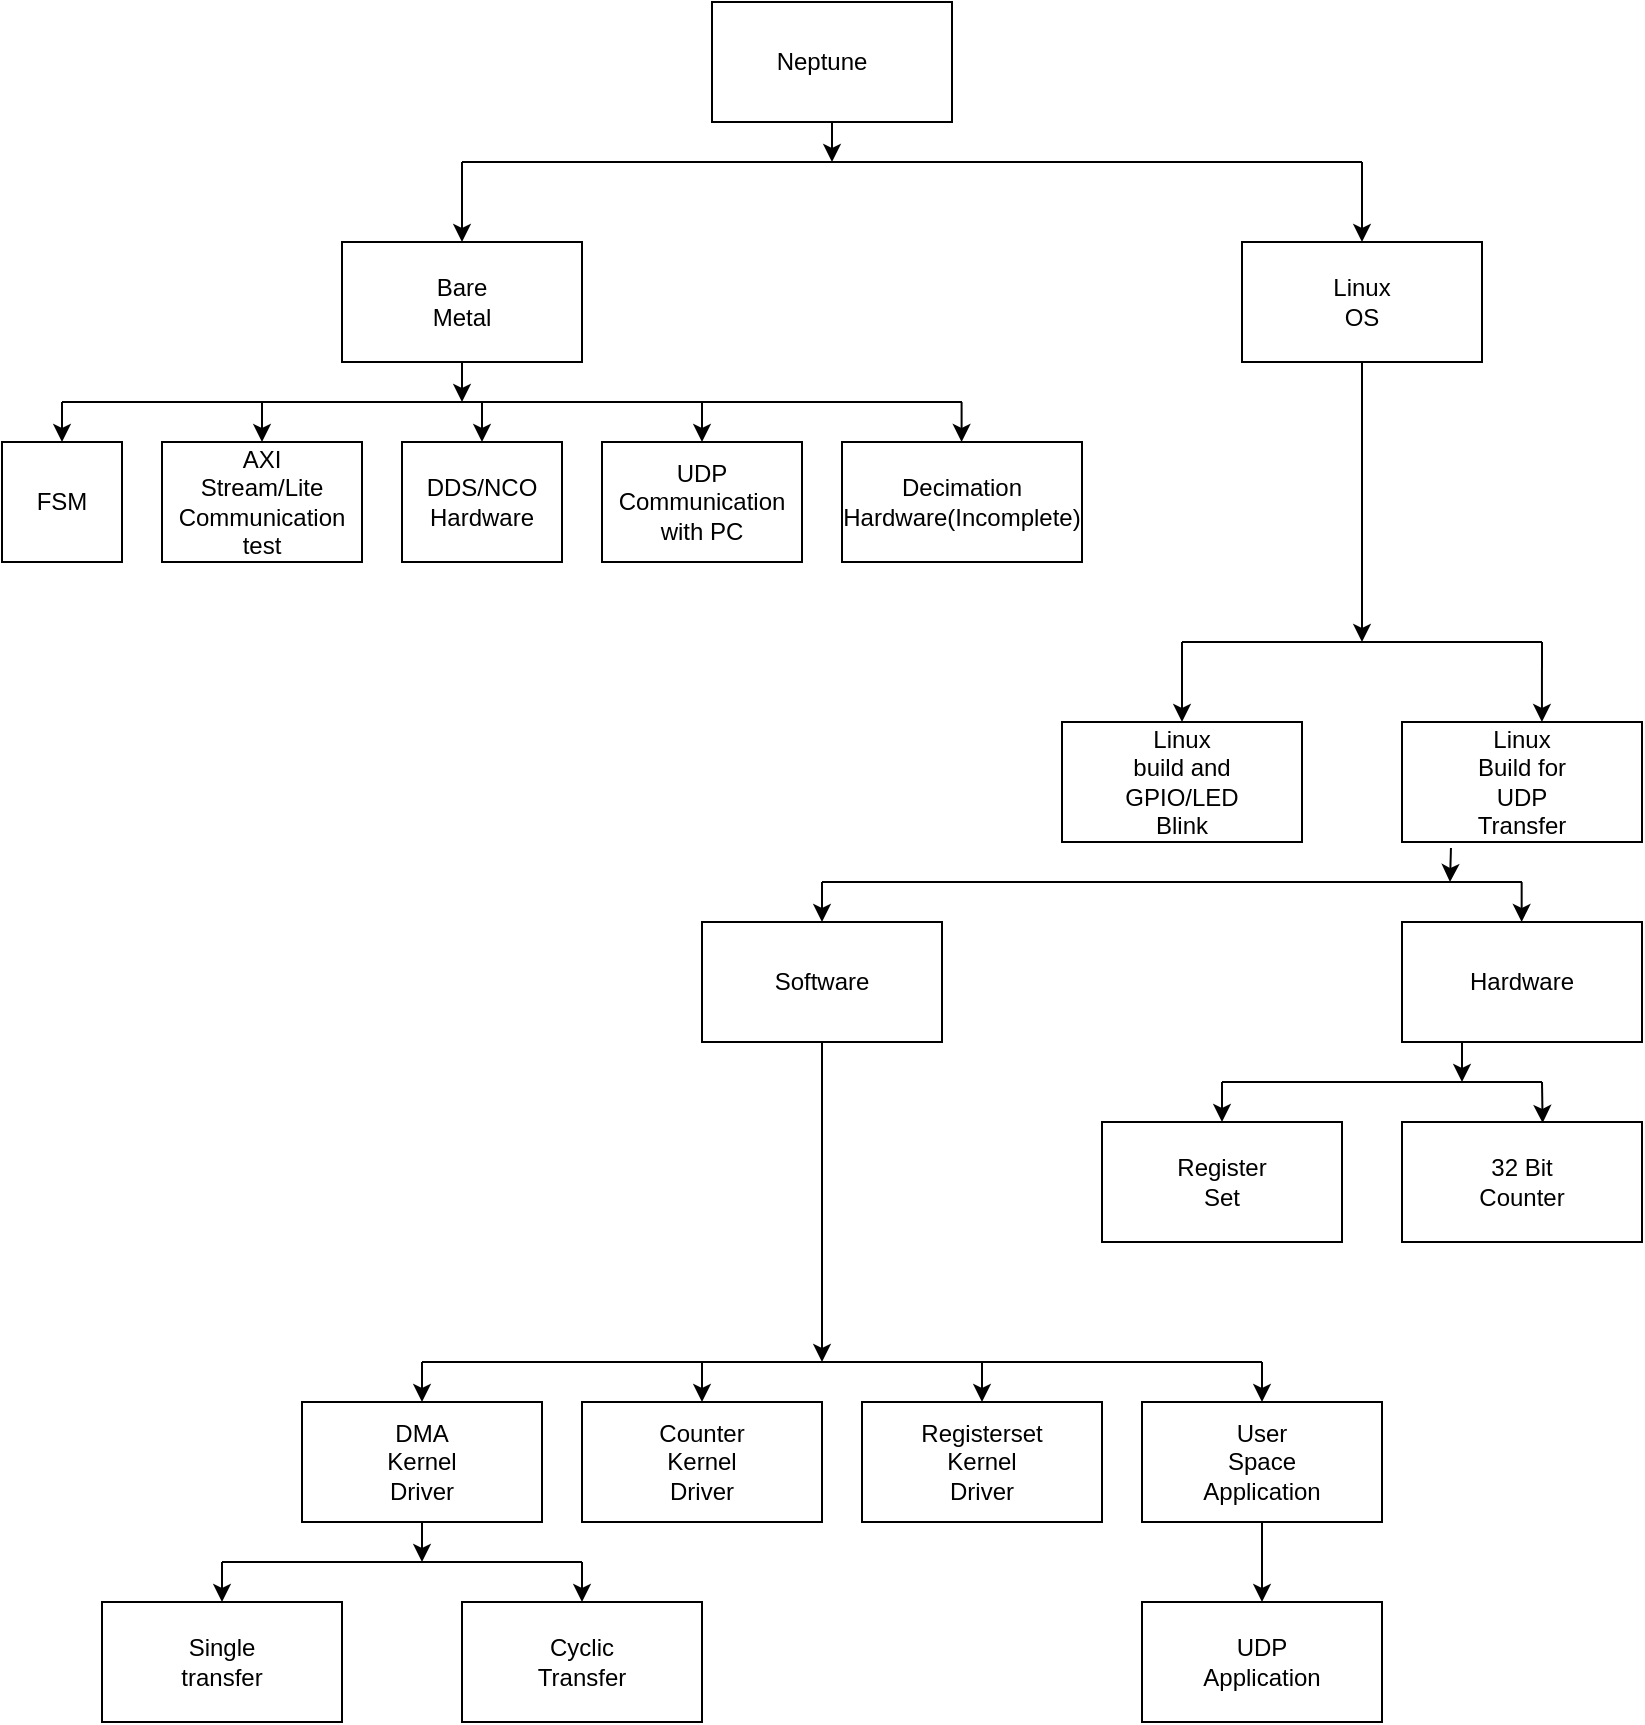 <mxfile version="12.8.1" type="github"><diagram id="zeRIoLy2cniNbFpMI7nN" name="Page-1"><mxGraphModel dx="1296" dy="722" grid="1" gridSize="10" guides="1" tooltips="1" connect="1" arrows="1" fold="1" page="1" pageScale="1" pageWidth="850" pageHeight="1100" math="0" shadow="0"><root><mxCell id="0"/><mxCell id="1" parent="0"/><mxCell id="WlZr0fKW1NxKgyJ6NG41-21" value="" style="rounded=0;whiteSpace=wrap;html=1;" vertex="1" parent="1"><mxGeometry x="710" y="500" width="120" height="60" as="geometry"/></mxCell><mxCell id="WlZr0fKW1NxKgyJ6NG41-54" value="" style="rounded=0;whiteSpace=wrap;html=1;" vertex="1" parent="1"><mxGeometry x="580" y="840" width="120" height="60" as="geometry"/></mxCell><mxCell id="WlZr0fKW1NxKgyJ6NG41-1" value="" style="rounded=0;whiteSpace=wrap;html=1;" vertex="1" parent="1"><mxGeometry x="365" y="40" width="120" height="60" as="geometry"/></mxCell><mxCell id="WlZr0fKW1NxKgyJ6NG41-2" value="" style="rounded=0;whiteSpace=wrap;html=1;" vertex="1" parent="1"><mxGeometry x="180" y="160" width="120" height="60" as="geometry"/></mxCell><mxCell id="WlZr0fKW1NxKgyJ6NG41-3" value="" style="rounded=0;whiteSpace=wrap;html=1;" vertex="1" parent="1"><mxGeometry x="630" y="160" width="120" height="60" as="geometry"/></mxCell><mxCell id="WlZr0fKW1NxKgyJ6NG41-4" value="Neptune" style="text;html=1;strokeColor=none;fillColor=none;align=center;verticalAlign=middle;whiteSpace=wrap;rounded=0;" vertex="1" parent="1"><mxGeometry x="400" y="60" width="40" height="20" as="geometry"/></mxCell><mxCell id="WlZr0fKW1NxKgyJ6NG41-5" value="Bare Metal" style="text;html=1;strokeColor=none;fillColor=none;align=center;verticalAlign=middle;whiteSpace=wrap;rounded=0;" vertex="1" parent="1"><mxGeometry x="220" y="180" width="40" height="20" as="geometry"/></mxCell><mxCell id="WlZr0fKW1NxKgyJ6NG41-6" value="Linux OS" style="text;html=1;strokeColor=none;fillColor=none;align=center;verticalAlign=middle;whiteSpace=wrap;rounded=0;" vertex="1" parent="1"><mxGeometry x="670" y="180" width="40" height="20" as="geometry"/></mxCell><mxCell id="WlZr0fKW1NxKgyJ6NG41-7" value="" style="rounded=0;whiteSpace=wrap;html=1;" vertex="1" parent="1"><mxGeometry x="10" y="260" width="60" height="60" as="geometry"/></mxCell><mxCell id="WlZr0fKW1NxKgyJ6NG41-8" value="" style="rounded=0;whiteSpace=wrap;html=1;" vertex="1" parent="1"><mxGeometry x="310" y="260" width="100" height="60" as="geometry"/></mxCell><mxCell id="WlZr0fKW1NxKgyJ6NG41-9" value="" style="rounded=0;whiteSpace=wrap;html=1;" vertex="1" parent="1"><mxGeometry x="90" y="260" width="100" height="60" as="geometry"/></mxCell><mxCell id="WlZr0fKW1NxKgyJ6NG41-10" value="FSM" style="text;html=1;strokeColor=none;fillColor=none;align=center;verticalAlign=middle;whiteSpace=wrap;rounded=0;" vertex="1" parent="1"><mxGeometry x="20" y="280" width="40" height="20" as="geometry"/></mxCell><mxCell id="WlZr0fKW1NxKgyJ6NG41-11" value="AXI Stream/Lite Communication test" style="text;html=1;strokeColor=none;fillColor=none;align=center;verticalAlign=middle;whiteSpace=wrap;rounded=0;" vertex="1" parent="1"><mxGeometry x="120" y="280" width="40" height="20" as="geometry"/></mxCell><mxCell id="WlZr0fKW1NxKgyJ6NG41-12" value="UDP Communication with PC" style="text;html=1;strokeColor=none;fillColor=none;align=center;verticalAlign=middle;whiteSpace=wrap;rounded=0;" vertex="1" parent="1"><mxGeometry x="340" y="280" width="40" height="20" as="geometry"/></mxCell><mxCell id="WlZr0fKW1NxKgyJ6NG41-13" value="" style="rounded=0;whiteSpace=wrap;html=1;" vertex="1" parent="1"><mxGeometry x="540" y="400" width="120" height="60" as="geometry"/></mxCell><mxCell id="WlZr0fKW1NxKgyJ6NG41-14" value="" style="rounded=0;whiteSpace=wrap;html=1;" vertex="1" parent="1"><mxGeometry x="710" y="400" width="120" height="60" as="geometry"/></mxCell><mxCell id="WlZr0fKW1NxKgyJ6NG41-15" value="" style="rounded=0;whiteSpace=wrap;html=1;" vertex="1" parent="1"><mxGeometry x="160" y="740" width="120" height="60" as="geometry"/></mxCell><mxCell id="WlZr0fKW1NxKgyJ6NG41-16" value="" style="rounded=0;whiteSpace=wrap;html=1;" vertex="1" parent="1"><mxGeometry x="360" y="500" width="120" height="60" as="geometry"/></mxCell><mxCell id="WlZr0fKW1NxKgyJ6NG41-17" value="" style="rounded=0;whiteSpace=wrap;html=1;" vertex="1" parent="1"><mxGeometry x="560" y="600" width="120" height="60" as="geometry"/></mxCell><mxCell id="WlZr0fKW1NxKgyJ6NG41-18" value="Linux build and GPIO/LED Blink" style="text;html=1;strokeColor=none;fillColor=none;align=center;verticalAlign=middle;whiteSpace=wrap;rounded=0;" vertex="1" parent="1"><mxGeometry x="580" y="420" width="40" height="20" as="geometry"/></mxCell><mxCell id="WlZr0fKW1NxKgyJ6NG41-19" value="Linux Build for UDP Transfer" style="text;html=1;strokeColor=none;fillColor=none;align=center;verticalAlign=middle;whiteSpace=wrap;rounded=0;" vertex="1" parent="1"><mxGeometry x="750" y="420" width="40" height="20" as="geometry"/></mxCell><mxCell id="WlZr0fKW1NxKgyJ6NG41-20" value="" style="rounded=0;whiteSpace=wrap;html=1;" vertex="1" parent="1"><mxGeometry x="710" y="600" width="120" height="60" as="geometry"/></mxCell><mxCell id="WlZr0fKW1NxKgyJ6NG41-33" value="Software" style="text;html=1;strokeColor=none;fillColor=none;align=center;verticalAlign=middle;whiteSpace=wrap;rounded=0;" vertex="1" parent="1"><mxGeometry x="400" y="520" width="40" height="20" as="geometry"/></mxCell><mxCell id="WlZr0fKW1NxKgyJ6NG41-34" value="Hardware" style="text;html=1;strokeColor=none;fillColor=none;align=center;verticalAlign=middle;whiteSpace=wrap;rounded=0;" vertex="1" parent="1"><mxGeometry x="750" y="520" width="40" height="20" as="geometry"/></mxCell><mxCell id="WlZr0fKW1NxKgyJ6NG41-35" value="Register Set" style="text;html=1;strokeColor=none;fillColor=none;align=center;verticalAlign=middle;whiteSpace=wrap;rounded=0;" vertex="1" parent="1"><mxGeometry x="600" y="620" width="40" height="20" as="geometry"/></mxCell><mxCell id="WlZr0fKW1NxKgyJ6NG41-36" value="32 Bit Counter" style="text;html=1;strokeColor=none;fillColor=none;align=center;verticalAlign=middle;whiteSpace=wrap;rounded=0;" vertex="1" parent="1"><mxGeometry x="750" y="620" width="40" height="20" as="geometry"/></mxCell><mxCell id="WlZr0fKW1NxKgyJ6NG41-37" value="DMA Kernel Driver" style="text;html=1;strokeColor=none;fillColor=none;align=center;verticalAlign=middle;whiteSpace=wrap;rounded=0;" vertex="1" parent="1"><mxGeometry x="200" y="760" width="40" height="20" as="geometry"/></mxCell><mxCell id="WlZr0fKW1NxKgyJ6NG41-40" value="" style="rounded=0;whiteSpace=wrap;html=1;" vertex="1" parent="1"><mxGeometry x="300" y="740" width="120" height="60" as="geometry"/></mxCell><mxCell id="WlZr0fKW1NxKgyJ6NG41-42" value="" style="rounded=0;whiteSpace=wrap;html=1;" vertex="1" parent="1"><mxGeometry x="440" y="740" width="120" height="60" as="geometry"/></mxCell><mxCell id="WlZr0fKW1NxKgyJ6NG41-45" value="Counter Kernel Driver" style="text;html=1;strokeColor=none;fillColor=none;align=center;verticalAlign=middle;whiteSpace=wrap;rounded=0;" vertex="1" parent="1"><mxGeometry x="340" y="760" width="40" height="20" as="geometry"/></mxCell><mxCell id="WlZr0fKW1NxKgyJ6NG41-46" value="Registerset Kernel Driver" style="text;html=1;strokeColor=none;fillColor=none;align=center;verticalAlign=middle;whiteSpace=wrap;rounded=0;" vertex="1" parent="1"><mxGeometry x="480" y="760" width="40" height="20" as="geometry"/></mxCell><mxCell id="WlZr0fKW1NxKgyJ6NG41-47" value="" style="rounded=0;whiteSpace=wrap;html=1;" vertex="1" parent="1"><mxGeometry x="580" y="740" width="120" height="60" as="geometry"/></mxCell><mxCell id="WlZr0fKW1NxKgyJ6NG41-50" value="User Space Application" style="text;html=1;strokeColor=none;fillColor=none;align=center;verticalAlign=middle;whiteSpace=wrap;rounded=0;" vertex="1" parent="1"><mxGeometry x="620" y="760" width="40" height="20" as="geometry"/></mxCell><mxCell id="WlZr0fKW1NxKgyJ6NG41-53" value="UDP Application" style="text;html=1;strokeColor=none;fillColor=none;align=center;verticalAlign=middle;whiteSpace=wrap;rounded=0;" vertex="1" parent="1"><mxGeometry x="620" y="860" width="40" height="20" as="geometry"/></mxCell><mxCell id="WlZr0fKW1NxKgyJ6NG41-56" value="" style="endArrow=classic;html=1;exitX=0.5;exitY=1;exitDx=0;exitDy=0;entryX=0.5;entryY=0;entryDx=0;entryDy=0;" edge="1" parent="1" source="WlZr0fKW1NxKgyJ6NG41-47" target="WlZr0fKW1NxKgyJ6NG41-54"><mxGeometry width="50" height="50" relative="1" as="geometry"><mxPoint x="420" y="820" as="sourcePoint"/><mxPoint x="470" y="770" as="targetPoint"/></mxGeometry></mxCell><mxCell id="WlZr0fKW1NxKgyJ6NG41-57" value="" style="rounded=0;whiteSpace=wrap;html=1;" vertex="1" parent="1"><mxGeometry x="60" y="840" width="120" height="60" as="geometry"/></mxCell><mxCell id="WlZr0fKW1NxKgyJ6NG41-58" value="" style="rounded=0;whiteSpace=wrap;html=1;" vertex="1" parent="1"><mxGeometry x="240" y="840" width="120" height="60" as="geometry"/></mxCell><mxCell id="WlZr0fKW1NxKgyJ6NG41-60" value="Cyclic Transfer" style="text;html=1;strokeColor=none;fillColor=none;align=center;verticalAlign=middle;whiteSpace=wrap;rounded=0;" vertex="1" parent="1"><mxGeometry x="280" y="860" width="40" height="20" as="geometry"/></mxCell><mxCell id="WlZr0fKW1NxKgyJ6NG41-61" value="Single transfer" style="text;html=1;strokeColor=none;fillColor=none;align=center;verticalAlign=middle;whiteSpace=wrap;rounded=0;" vertex="1" parent="1"><mxGeometry x="100" y="860" width="40" height="20" as="geometry"/></mxCell><mxCell id="WlZr0fKW1NxKgyJ6NG41-70" value="" style="rounded=0;whiteSpace=wrap;html=1;" vertex="1" parent="1"><mxGeometry x="210" y="260" width="80" height="60" as="geometry"/></mxCell><mxCell id="WlZr0fKW1NxKgyJ6NG41-72" value="DDS/NCO&lt;br&gt;Hardware" style="text;html=1;strokeColor=none;fillColor=none;align=center;verticalAlign=middle;whiteSpace=wrap;rounded=0;" vertex="1" parent="1"><mxGeometry x="230" y="280" width="40" height="20" as="geometry"/></mxCell><mxCell id="WlZr0fKW1NxKgyJ6NG41-73" value="" style="rounded=0;whiteSpace=wrap;html=1;" vertex="1" parent="1"><mxGeometry x="430" y="260" width="120" height="60" as="geometry"/></mxCell><mxCell id="WlZr0fKW1NxKgyJ6NG41-75" value="Decimation Hardware(Incomplete)" style="text;html=1;strokeColor=none;fillColor=none;align=center;verticalAlign=middle;whiteSpace=wrap;rounded=0;" vertex="1" parent="1"><mxGeometry x="470" y="280" width="40" height="20" as="geometry"/></mxCell><mxCell id="WlZr0fKW1NxKgyJ6NG41-79" value="" style="endArrow=none;html=1;" edge="1" parent="1"><mxGeometry width="50" height="50" relative="1" as="geometry"><mxPoint x="40" y="240" as="sourcePoint"/><mxPoint x="490" y="240" as="targetPoint"/><Array as="points"><mxPoint x="280" y="240"/></Array></mxGeometry></mxCell><mxCell id="WlZr0fKW1NxKgyJ6NG41-80" value="" style="endArrow=classic;html=1;" edge="1" parent="1" target="WlZr0fKW1NxKgyJ6NG41-7"><mxGeometry width="50" height="50" relative="1" as="geometry"><mxPoint x="40" y="240" as="sourcePoint"/><mxPoint x="190" y="390" as="targetPoint"/></mxGeometry></mxCell><mxCell id="WlZr0fKW1NxKgyJ6NG41-81" value="" style="endArrow=classic;html=1;" edge="1" parent="1"><mxGeometry width="50" height="50" relative="1" as="geometry"><mxPoint x="489.8" y="240" as="sourcePoint"/><mxPoint x="489.8" y="260" as="targetPoint"/></mxGeometry></mxCell><mxCell id="WlZr0fKW1NxKgyJ6NG41-82" value="" style="endArrow=classic;html=1;entryX=0.5;entryY=0;entryDx=0;entryDy=0;" edge="1" parent="1" target="WlZr0fKW1NxKgyJ6NG41-70"><mxGeometry width="50" height="50" relative="1" as="geometry"><mxPoint x="250" y="240" as="sourcePoint"/><mxPoint x="270" y="390" as="targetPoint"/></mxGeometry></mxCell><mxCell id="WlZr0fKW1NxKgyJ6NG41-83" value="" style="endArrow=classic;html=1;entryX=0.5;entryY=0;entryDx=0;entryDy=0;" edge="1" parent="1" target="WlZr0fKW1NxKgyJ6NG41-9"><mxGeometry width="50" height="50" relative="1" as="geometry"><mxPoint x="140" y="240" as="sourcePoint"/><mxPoint x="170" y="380" as="targetPoint"/></mxGeometry></mxCell><mxCell id="WlZr0fKW1NxKgyJ6NG41-84" value="" style="endArrow=classic;html=1;" edge="1" parent="1" target="WlZr0fKW1NxKgyJ6NG41-8"><mxGeometry width="50" height="50" relative="1" as="geometry"><mxPoint x="360" y="240" as="sourcePoint"/><mxPoint x="120" y="510" as="targetPoint"/></mxGeometry></mxCell><mxCell id="WlZr0fKW1NxKgyJ6NG41-85" value="" style="endArrow=classic;html=1;exitX=0.5;exitY=1;exitDx=0;exitDy=0;" edge="1" parent="1" source="WlZr0fKW1NxKgyJ6NG41-3"><mxGeometry width="50" height="50" relative="1" as="geometry"><mxPoint x="290" y="450" as="sourcePoint"/><mxPoint x="690" y="360" as="targetPoint"/></mxGeometry></mxCell><mxCell id="WlZr0fKW1NxKgyJ6NG41-86" value="" style="endArrow=none;html=1;" edge="1" parent="1"><mxGeometry width="50" height="50" relative="1" as="geometry"><mxPoint x="420" y="480" as="sourcePoint"/><mxPoint x="770" y="480" as="targetPoint"/></mxGeometry></mxCell><mxCell id="WlZr0fKW1NxKgyJ6NG41-87" value="" style="endArrow=classic;html=1;" edge="1" parent="1"><mxGeometry width="50" height="50" relative="1" as="geometry"><mxPoint x="769.83" y="480" as="sourcePoint"/><mxPoint x="769.83" y="500" as="targetPoint"/></mxGeometry></mxCell><mxCell id="WlZr0fKW1NxKgyJ6NG41-88" value="" style="endArrow=classic;html=1;entryX=0.5;entryY=0;entryDx=0;entryDy=0;" edge="1" parent="1" target="WlZr0fKW1NxKgyJ6NG41-16"><mxGeometry width="50" height="50" relative="1" as="geometry"><mxPoint x="420" y="480" as="sourcePoint"/><mxPoint x="380" y="620" as="targetPoint"/></mxGeometry></mxCell><mxCell id="WlZr0fKW1NxKgyJ6NG41-89" value="" style="endArrow=none;html=1;" edge="1" parent="1"><mxGeometry width="50" height="50" relative="1" as="geometry"><mxPoint x="600" y="360" as="sourcePoint"/><mxPoint x="780" y="360" as="targetPoint"/></mxGeometry></mxCell><mxCell id="WlZr0fKW1NxKgyJ6NG41-90" value="" style="endArrow=classic;html=1;" edge="1" parent="1"><mxGeometry width="50" height="50" relative="1" as="geometry"><mxPoint x="600" y="360" as="sourcePoint"/><mxPoint x="600" y="400" as="targetPoint"/></mxGeometry></mxCell><mxCell id="WlZr0fKW1NxKgyJ6NG41-91" value="" style="endArrow=classic;html=1;entryX=0.583;entryY=0;entryDx=0;entryDy=0;entryPerimeter=0;" edge="1" parent="1" target="WlZr0fKW1NxKgyJ6NG41-14"><mxGeometry width="50" height="50" relative="1" as="geometry"><mxPoint x="780" y="360" as="sourcePoint"/><mxPoint x="520" y="420" as="targetPoint"/></mxGeometry></mxCell><mxCell id="WlZr0fKW1NxKgyJ6NG41-92" value="" style="endArrow=classic;html=1;exitX=0.204;exitY=1.05;exitDx=0;exitDy=0;exitPerimeter=0;" edge="1" parent="1" source="WlZr0fKW1NxKgyJ6NG41-14"><mxGeometry width="50" height="50" relative="1" as="geometry"><mxPoint x="400" y="530" as="sourcePoint"/><mxPoint x="734" y="480" as="targetPoint"/></mxGeometry></mxCell><mxCell id="WlZr0fKW1NxKgyJ6NG41-93" value="" style="endArrow=none;html=1;" edge="1" parent="1"><mxGeometry width="50" height="50" relative="1" as="geometry"><mxPoint x="620" y="580" as="sourcePoint"/><mxPoint x="780" y="580" as="targetPoint"/></mxGeometry></mxCell><mxCell id="WlZr0fKW1NxKgyJ6NG41-94" value="" style="endArrow=classic;html=1;" edge="1" parent="1" target="WlZr0fKW1NxKgyJ6NG41-17"><mxGeometry width="50" height="50" relative="1" as="geometry"><mxPoint x="620" y="580" as="sourcePoint"/><mxPoint x="470" y="610" as="targetPoint"/></mxGeometry></mxCell><mxCell id="WlZr0fKW1NxKgyJ6NG41-95" value="" style="endArrow=classic;html=1;entryX=0.586;entryY=0.008;entryDx=0;entryDy=0;entryPerimeter=0;" edge="1" parent="1" target="WlZr0fKW1NxKgyJ6NG41-20"><mxGeometry width="50" height="50" relative="1" as="geometry"><mxPoint x="780" y="580" as="sourcePoint"/><mxPoint x="470" y="610" as="targetPoint"/></mxGeometry></mxCell><mxCell id="WlZr0fKW1NxKgyJ6NG41-96" value="" style="endArrow=classic;html=1;exitX=0.25;exitY=1;exitDx=0;exitDy=0;" edge="1" parent="1" source="WlZr0fKW1NxKgyJ6NG41-21"><mxGeometry width="50" height="50" relative="1" as="geometry"><mxPoint x="390" y="650" as="sourcePoint"/><mxPoint x="740" y="580" as="targetPoint"/></mxGeometry></mxCell><mxCell id="WlZr0fKW1NxKgyJ6NG41-97" value="" style="endArrow=classic;html=1;exitX=0.5;exitY=1;exitDx=0;exitDy=0;" edge="1" parent="1" source="WlZr0fKW1NxKgyJ6NG41-16"><mxGeometry width="50" height="50" relative="1" as="geometry"><mxPoint x="210" y="660" as="sourcePoint"/><mxPoint x="420" y="720" as="targetPoint"/></mxGeometry></mxCell><mxCell id="WlZr0fKW1NxKgyJ6NG41-98" value="" style="endArrow=none;html=1;" edge="1" parent="1"><mxGeometry width="50" height="50" relative="1" as="geometry"><mxPoint x="220" y="720" as="sourcePoint"/><mxPoint x="640" y="720" as="targetPoint"/></mxGeometry></mxCell><mxCell id="WlZr0fKW1NxKgyJ6NG41-99" value="" style="endArrow=classic;html=1;entryX=0.5;entryY=0;entryDx=0;entryDy=0;" edge="1" parent="1" target="WlZr0fKW1NxKgyJ6NG41-15"><mxGeometry width="50" height="50" relative="1" as="geometry"><mxPoint x="220" y="720" as="sourcePoint"/><mxPoint x="130" y="680" as="targetPoint"/></mxGeometry></mxCell><mxCell id="WlZr0fKW1NxKgyJ6NG41-100" value="" style="endArrow=classic;html=1;entryX=0.5;entryY=0;entryDx=0;entryDy=0;" edge="1" parent="1" target="WlZr0fKW1NxKgyJ6NG41-40"><mxGeometry width="50" height="50" relative="1" as="geometry"><mxPoint x="360" y="720" as="sourcePoint"/><mxPoint x="170" y="650" as="targetPoint"/></mxGeometry></mxCell><mxCell id="WlZr0fKW1NxKgyJ6NG41-101" value="" style="endArrow=classic;html=1;" edge="1" parent="1" target="WlZr0fKW1NxKgyJ6NG41-42"><mxGeometry width="50" height="50" relative="1" as="geometry"><mxPoint x="500" y="720" as="sourcePoint"/><mxPoint x="270" y="640" as="targetPoint"/></mxGeometry></mxCell><mxCell id="WlZr0fKW1NxKgyJ6NG41-102" value="" style="endArrow=classic;html=1;entryX=0.5;entryY=0;entryDx=0;entryDy=0;" edge="1" parent="1" target="WlZr0fKW1NxKgyJ6NG41-47"><mxGeometry width="50" height="50" relative="1" as="geometry"><mxPoint x="640" y="720" as="sourcePoint"/><mxPoint x="350" y="650" as="targetPoint"/></mxGeometry></mxCell><mxCell id="WlZr0fKW1NxKgyJ6NG41-103" value="" style="endArrow=none;html=1;" edge="1" parent="1"><mxGeometry width="50" height="50" relative="1" as="geometry"><mxPoint x="120" y="820" as="sourcePoint"/><mxPoint x="300" y="820" as="targetPoint"/></mxGeometry></mxCell><mxCell id="WlZr0fKW1NxKgyJ6NG41-104" value="" style="endArrow=classic;html=1;" edge="1" parent="1" target="WlZr0fKW1NxKgyJ6NG41-57"><mxGeometry width="50" height="50" relative="1" as="geometry"><mxPoint x="120" y="820" as="sourcePoint"/><mxPoint x="190" y="950" as="targetPoint"/></mxGeometry></mxCell><mxCell id="WlZr0fKW1NxKgyJ6NG41-105" value="" style="endArrow=classic;html=1;entryX=0.5;entryY=0;entryDx=0;entryDy=0;" edge="1" parent="1" target="WlZr0fKW1NxKgyJ6NG41-58"><mxGeometry width="50" height="50" relative="1" as="geometry"><mxPoint x="300" y="820" as="sourcePoint"/><mxPoint x="360" y="960" as="targetPoint"/></mxGeometry></mxCell><mxCell id="WlZr0fKW1NxKgyJ6NG41-106" value="" style="endArrow=none;html=1;" edge="1" parent="1"><mxGeometry width="50" height="50" relative="1" as="geometry"><mxPoint x="240" y="120" as="sourcePoint"/><mxPoint x="690" y="120" as="targetPoint"/></mxGeometry></mxCell><mxCell id="WlZr0fKW1NxKgyJ6NG41-107" value="" style="endArrow=classic;html=1;entryX=0.5;entryY=0;entryDx=0;entryDy=0;" edge="1" parent="1" target="WlZr0fKW1NxKgyJ6NG41-2"><mxGeometry width="50" height="50" relative="1" as="geometry"><mxPoint x="240" y="120" as="sourcePoint"/><mxPoint x="180" y="100" as="targetPoint"/></mxGeometry></mxCell><mxCell id="WlZr0fKW1NxKgyJ6NG41-108" value="" style="endArrow=classic;html=1;entryX=0.5;entryY=0;entryDx=0;entryDy=0;" edge="1" parent="1" target="WlZr0fKW1NxKgyJ6NG41-3"><mxGeometry width="50" height="50" relative="1" as="geometry"><mxPoint x="690" y="120" as="sourcePoint"/><mxPoint x="560" y="160" as="targetPoint"/></mxGeometry></mxCell><mxCell id="WlZr0fKW1NxKgyJ6NG41-109" value="" style="endArrow=classic;html=1;exitX=0.5;exitY=1;exitDx=0;exitDy=0;" edge="1" parent="1" source="WlZr0fKW1NxKgyJ6NG41-15"><mxGeometry width="50" height="50" relative="1" as="geometry"><mxPoint x="80" y="710" as="sourcePoint"/><mxPoint x="220" y="820" as="targetPoint"/></mxGeometry></mxCell><mxCell id="WlZr0fKW1NxKgyJ6NG41-110" value="" style="endArrow=classic;html=1;exitX=0.5;exitY=1;exitDx=0;exitDy=0;" edge="1" parent="1" source="WlZr0fKW1NxKgyJ6NG41-1"><mxGeometry width="50" height="50" relative="1" as="geometry"><mxPoint x="100" y="110" as="sourcePoint"/><mxPoint x="425" y="120" as="targetPoint"/></mxGeometry></mxCell><mxCell id="WlZr0fKW1NxKgyJ6NG41-111" value="" style="endArrow=classic;html=1;exitX=0.5;exitY=1;exitDx=0;exitDy=0;" edge="1" parent="1" source="WlZr0fKW1NxKgyJ6NG41-2"><mxGeometry width="50" height="50" relative="1" as="geometry"><mxPoint x="100" y="120" as="sourcePoint"/><mxPoint x="240" y="240" as="targetPoint"/></mxGeometry></mxCell></root></mxGraphModel></diagram></mxfile>